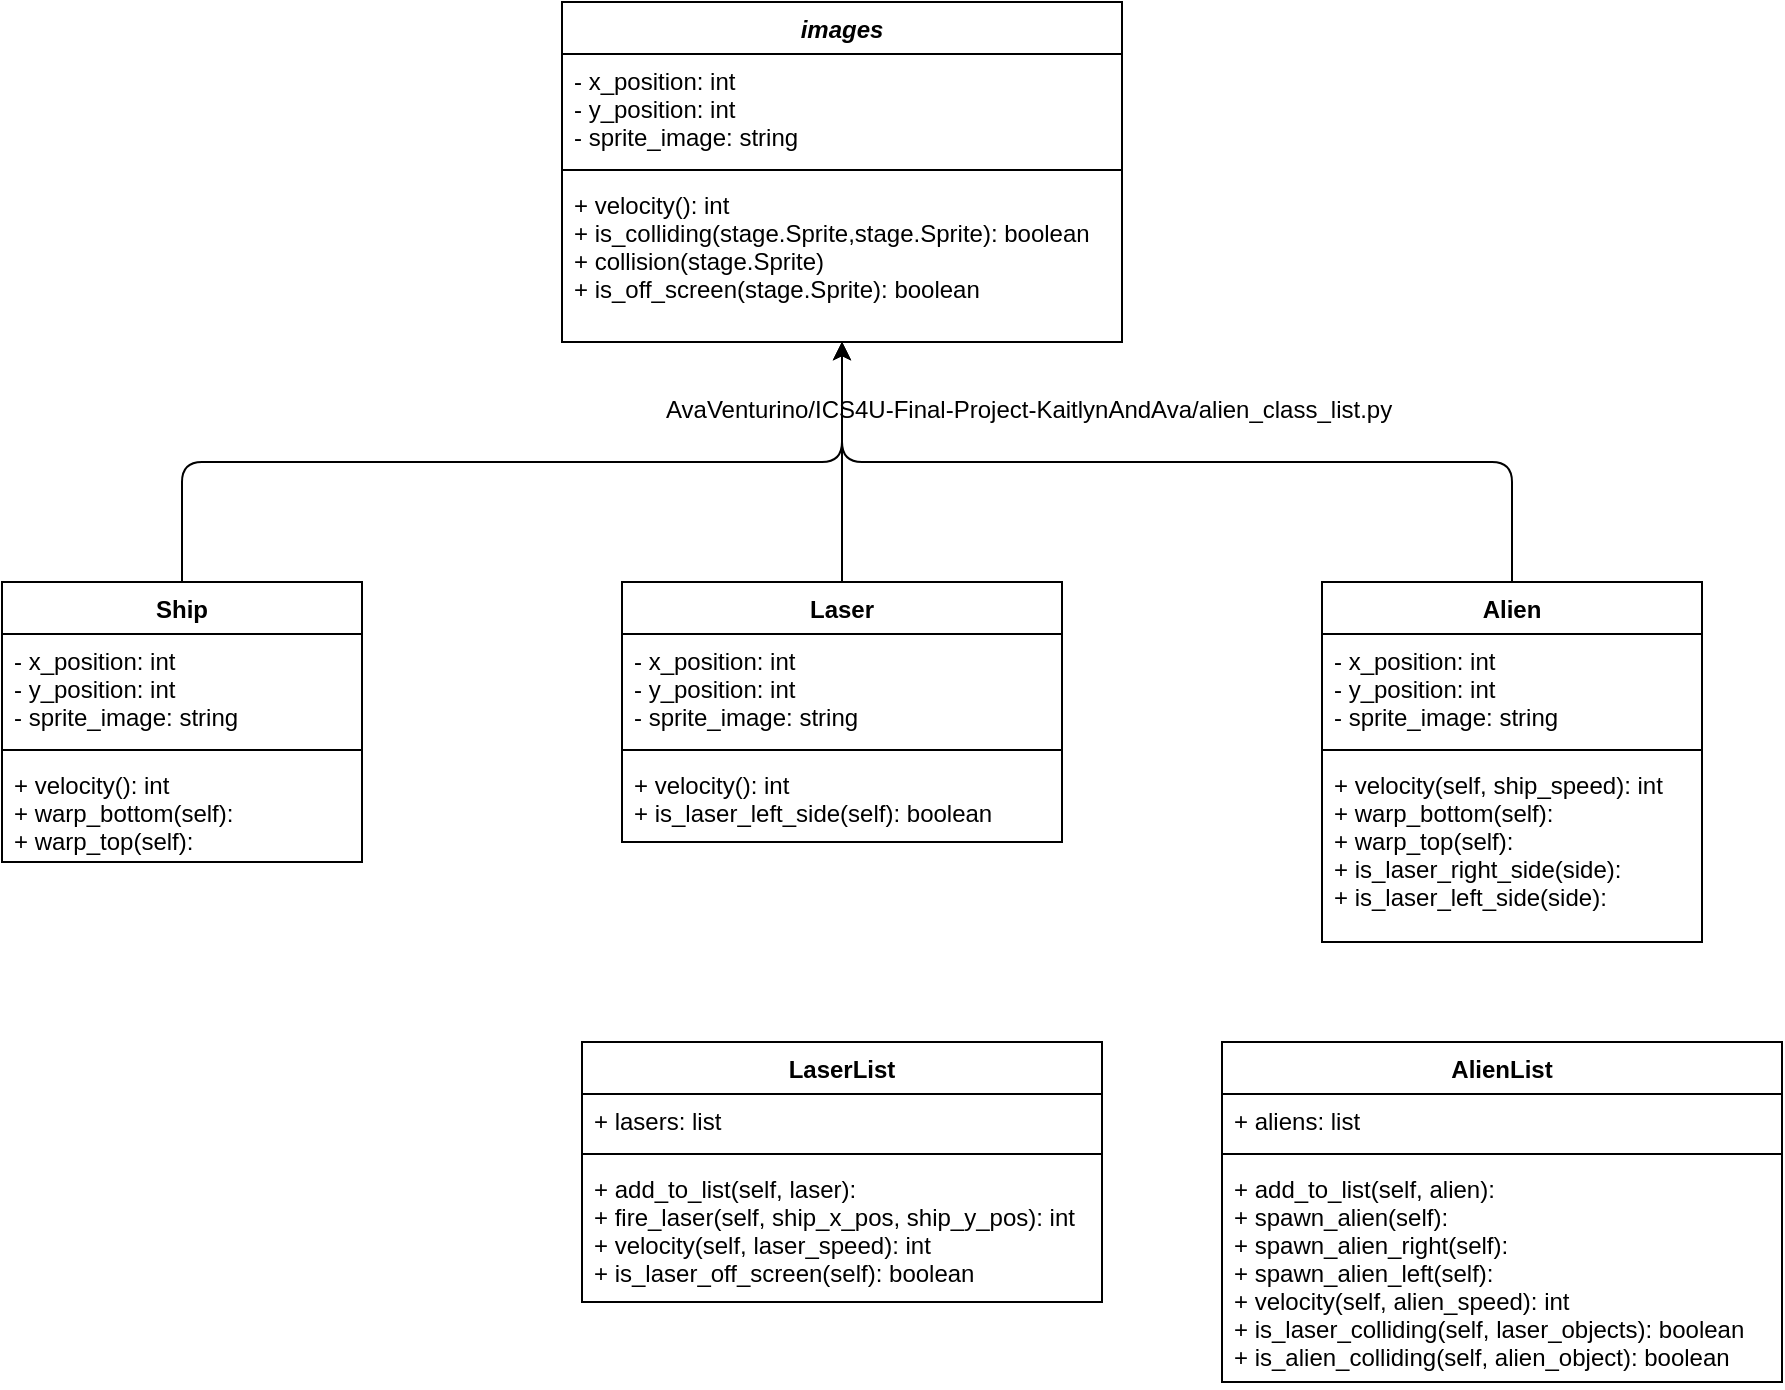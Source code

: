 <mxfile>
    <diagram id="ek-qvuOGlPZaqlyAyI6v" name="Page-1">
        <mxGraphModel dx="320" dy="1627" grid="1" gridSize="10" guides="1" tooltips="1" connect="1" arrows="1" fold="1" page="1" pageScale="1" pageWidth="827" pageHeight="1169" math="0" shadow="0">
            <root>
                <mxCell id="0"/>
                <mxCell id="1" parent="0"/>
                <mxCell id="10" value="images" style="swimlane;fontStyle=3;align=center;verticalAlign=top;childLayout=stackLayout;horizontal=1;startSize=26;horizontalStack=0;resizeParent=1;resizeParentMax=0;resizeLast=0;collapsible=1;marginBottom=0;" vertex="1" parent="1">
                    <mxGeometry x="890" y="-360" width="280" height="170" as="geometry"/>
                </mxCell>
                <mxCell id="11" value="- x_position: int&#10;- y_position: int&#10;- sprite_image: string" style="text;strokeColor=none;fillColor=none;align=left;verticalAlign=top;spacingLeft=4;spacingRight=4;overflow=hidden;rotatable=0;points=[[0,0.5],[1,0.5]];portConstraint=eastwest;" vertex="1" parent="10">
                    <mxGeometry y="26" width="280" height="54" as="geometry"/>
                </mxCell>
                <mxCell id="12" value="" style="line;strokeWidth=1;fillColor=none;align=left;verticalAlign=middle;spacingTop=-1;spacingLeft=3;spacingRight=3;rotatable=0;labelPosition=right;points=[];portConstraint=eastwest;strokeColor=inherit;" vertex="1" parent="10">
                    <mxGeometry y="80" width="280" height="8" as="geometry"/>
                </mxCell>
                <mxCell id="13" value="+ velocity(): int  &#10;+ is_colliding(stage.Sprite,stage.Sprite): boolean&#10;+ collision(stage.Sprite)&#10;+ is_off_screen(stage.Sprite): boolean" style="text;strokeColor=none;fillColor=none;align=left;verticalAlign=top;spacingLeft=4;spacingRight=4;overflow=hidden;rotatable=0;points=[[0,0.5],[1,0.5]];portConstraint=eastwest;" vertex="1" parent="10">
                    <mxGeometry y="88" width="280" height="82" as="geometry"/>
                </mxCell>
                <mxCell id="14" style="edgeStyle=none;html=1;" edge="1" parent="1" source="15" target="13">
                    <mxGeometry relative="1" as="geometry">
                        <Array as="points">
                            <mxPoint x="700" y="-130"/>
                            <mxPoint x="1030" y="-130"/>
                        </Array>
                    </mxGeometry>
                </mxCell>
                <mxCell id="15" value="Ship" style="swimlane;fontStyle=1;align=center;verticalAlign=top;childLayout=stackLayout;horizontal=1;startSize=26;horizontalStack=0;resizeParent=1;resizeParentMax=0;resizeLast=0;collapsible=1;marginBottom=0;" vertex="1" parent="1">
                    <mxGeometry x="610" y="-70" width="180" height="140" as="geometry"/>
                </mxCell>
                <mxCell id="16" value="- x_position: int&#10;- y_position: int&#10;- sprite_image: string" style="text;strokeColor=none;fillColor=none;align=left;verticalAlign=top;spacingLeft=4;spacingRight=4;overflow=hidden;rotatable=0;points=[[0,0.5],[1,0.5]];portConstraint=eastwest;" vertex="1" parent="15">
                    <mxGeometry y="26" width="180" height="54" as="geometry"/>
                </mxCell>
                <mxCell id="17" value="" style="line;strokeWidth=1;fillColor=none;align=left;verticalAlign=middle;spacingTop=-1;spacingLeft=3;spacingRight=3;rotatable=0;labelPosition=right;points=[];portConstraint=eastwest;strokeColor=inherit;" vertex="1" parent="15">
                    <mxGeometry y="80" width="180" height="8" as="geometry"/>
                </mxCell>
                <mxCell id="18" value="+ velocity(): int  &#10;+ warp_bottom(self):&#10;+ warp_top(self):" style="text;strokeColor=none;fillColor=none;align=left;verticalAlign=top;spacingLeft=4;spacingRight=4;overflow=hidden;rotatable=0;points=[[0,0.5],[1,0.5]];portConstraint=eastwest;" vertex="1" parent="15">
                    <mxGeometry y="88" width="180" height="52" as="geometry"/>
                </mxCell>
                <mxCell id="19" style="edgeStyle=none;html=1;" edge="1" parent="1" source="20" target="13">
                    <mxGeometry relative="1" as="geometry"/>
                </mxCell>
                <mxCell id="20" value="Laser" style="swimlane;fontStyle=1;align=center;verticalAlign=top;childLayout=stackLayout;horizontal=1;startSize=26;horizontalStack=0;resizeParent=1;resizeParentMax=0;resizeLast=0;collapsible=1;marginBottom=0;" vertex="1" parent="1">
                    <mxGeometry x="920" y="-70" width="220" height="130" as="geometry"/>
                </mxCell>
                <mxCell id="21" value="- x_position: int&#10;- y_position: int&#10;- sprite_image: string" style="text;strokeColor=none;fillColor=none;align=left;verticalAlign=top;spacingLeft=4;spacingRight=4;overflow=hidden;rotatable=0;points=[[0,0.5],[1,0.5]];portConstraint=eastwest;" vertex="1" parent="20">
                    <mxGeometry y="26" width="220" height="54" as="geometry"/>
                </mxCell>
                <mxCell id="22" value="" style="line;strokeWidth=1;fillColor=none;align=left;verticalAlign=middle;spacingTop=-1;spacingLeft=3;spacingRight=3;rotatable=0;labelPosition=right;points=[];portConstraint=eastwest;strokeColor=inherit;" vertex="1" parent="20">
                    <mxGeometry y="80" width="220" height="8" as="geometry"/>
                </mxCell>
                <mxCell id="23" value="+ velocity(): int&#10;+ is_laser_left_side(self): boolean" style="text;strokeColor=none;fillColor=none;align=left;verticalAlign=top;spacingLeft=4;spacingRight=4;overflow=hidden;rotatable=0;points=[[0,0.5],[1,0.5]];portConstraint=eastwest;" vertex="1" parent="20">
                    <mxGeometry y="88" width="220" height="42" as="geometry"/>
                </mxCell>
                <mxCell id="24" style="edgeStyle=none;html=1;" edge="1" parent="1" source="25" target="13">
                    <mxGeometry relative="1" as="geometry">
                        <Array as="points">
                            <mxPoint x="1365" y="-130"/>
                            <mxPoint x="1030" y="-130"/>
                        </Array>
                    </mxGeometry>
                </mxCell>
                <mxCell id="25" value="Alien" style="swimlane;fontStyle=1;align=center;verticalAlign=top;childLayout=stackLayout;horizontal=1;startSize=26;horizontalStack=0;resizeParent=1;resizeParentMax=0;resizeLast=0;collapsible=1;marginBottom=0;" vertex="1" parent="1">
                    <mxGeometry x="1270" y="-70" width="190" height="180" as="geometry"/>
                </mxCell>
                <mxCell id="26" value="- x_position: int&#10;- y_position: int&#10;- sprite_image: string" style="text;strokeColor=none;fillColor=none;align=left;verticalAlign=top;spacingLeft=4;spacingRight=4;overflow=hidden;rotatable=0;points=[[0,0.5],[1,0.5]];portConstraint=eastwest;" vertex="1" parent="25">
                    <mxGeometry y="26" width="190" height="54" as="geometry"/>
                </mxCell>
                <mxCell id="27" value="" style="line;strokeWidth=1;fillColor=none;align=left;verticalAlign=middle;spacingTop=-1;spacingLeft=3;spacingRight=3;rotatable=0;labelPosition=right;points=[];portConstraint=eastwest;strokeColor=inherit;" vertex="1" parent="25">
                    <mxGeometry y="80" width="190" height="8" as="geometry"/>
                </mxCell>
                <mxCell id="28" value="+ velocity(self, ship_speed): int &#10;+ warp_bottom(self): &#10;+ warp_top(self):&#10;+ is_laser_right_side(side):&#10;+ is_laser_left_side(side): &#10;&#10;" style="text;strokeColor=none;fillColor=none;align=left;verticalAlign=top;spacingLeft=4;spacingRight=4;overflow=hidden;rotatable=0;points=[[0,0.5],[1,0.5]];portConstraint=eastwest;" vertex="1" parent="25">
                    <mxGeometry y="88" width="190" height="92" as="geometry"/>
                </mxCell>
                <mxCell id="29" value="AlienList" style="swimlane;fontStyle=1;align=center;verticalAlign=top;childLayout=stackLayout;horizontal=1;startSize=26;horizontalStack=0;resizeParent=1;resizeParentMax=0;resizeLast=0;collapsible=1;marginBottom=0;" vertex="1" parent="1">
                    <mxGeometry x="1220" y="160" width="280" height="170" as="geometry"/>
                </mxCell>
                <mxCell id="30" value="+ aliens: list" style="text;strokeColor=none;fillColor=none;align=left;verticalAlign=top;spacingLeft=4;spacingRight=4;overflow=hidden;rotatable=0;points=[[0,0.5],[1,0.5]];portConstraint=eastwest;" vertex="1" parent="29">
                    <mxGeometry y="26" width="280" height="26" as="geometry"/>
                </mxCell>
                <mxCell id="31" value="" style="line;strokeWidth=1;fillColor=none;align=left;verticalAlign=middle;spacingTop=-1;spacingLeft=3;spacingRight=3;rotatable=0;labelPosition=right;points=[];portConstraint=eastwest;strokeColor=inherit;" vertex="1" parent="29">
                    <mxGeometry y="52" width="280" height="8" as="geometry"/>
                </mxCell>
                <mxCell id="32" value="+ add_to_list(self, alien): &#10;+ spawn_alien(self):&#10;+ spawn_alien_right(self):&#10;+ spawn_alien_left(self):&#10;+ velocity(self, alien_speed): int&#10;+ is_laser_colliding(self, laser_objects): boolean&#10;+ is_alien_colliding(self, alien_object): boolean" style="text;strokeColor=none;fillColor=none;align=left;verticalAlign=top;spacingLeft=4;spacingRight=4;overflow=hidden;rotatable=0;points=[[0,0.5],[1,0.5]];portConstraint=eastwest;" vertex="1" parent="29">
                    <mxGeometry y="60" width="280" height="110" as="geometry"/>
                </mxCell>
                <mxCell id="37" value="LaserList" style="swimlane;fontStyle=1;align=center;verticalAlign=top;childLayout=stackLayout;horizontal=1;startSize=26;horizontalStack=0;resizeParent=1;resizeParentMax=0;resizeLast=0;collapsible=1;marginBottom=0;" vertex="1" parent="1">
                    <mxGeometry x="900" y="160" width="260" height="130" as="geometry"/>
                </mxCell>
                <mxCell id="38" value="+ lasers: list" style="text;strokeColor=none;fillColor=none;align=left;verticalAlign=top;spacingLeft=4;spacingRight=4;overflow=hidden;rotatable=0;points=[[0,0.5],[1,0.5]];portConstraint=eastwest;" vertex="1" parent="37">
                    <mxGeometry y="26" width="260" height="26" as="geometry"/>
                </mxCell>
                <mxCell id="39" value="" style="line;strokeWidth=1;fillColor=none;align=left;verticalAlign=middle;spacingTop=-1;spacingLeft=3;spacingRight=3;rotatable=0;labelPosition=right;points=[];portConstraint=eastwest;strokeColor=inherit;" vertex="1" parent="37">
                    <mxGeometry y="52" width="260" height="8" as="geometry"/>
                </mxCell>
                <mxCell id="40" value="+ add_to_list(self, laser):&#10;+ fire_laser(self, ship_x_pos, ship_y_pos): int&#10;+ velocity(self, laser_speed): int&#10;+ is_laser_off_screen(self): boolean" style="text;strokeColor=none;fillColor=none;align=left;verticalAlign=top;spacingLeft=4;spacingRight=4;overflow=hidden;rotatable=0;points=[[0,0.5],[1,0.5]];portConstraint=eastwest;" vertex="1" parent="37">
                    <mxGeometry y="60" width="260" height="70" as="geometry"/>
                </mxCell>
                <mxCell id="41" value="AvaVenturino/ICS4U-Final-Project-KaitlynAndAva/alien_class_list.py" style="text;whiteSpace=wrap;html=1;" vertex="1" parent="1">
                    <mxGeometry x="940" y="-170" width="400" height="40" as="geometry"/>
                </mxCell>
            </root>
        </mxGraphModel>
    </diagram>
</mxfile>